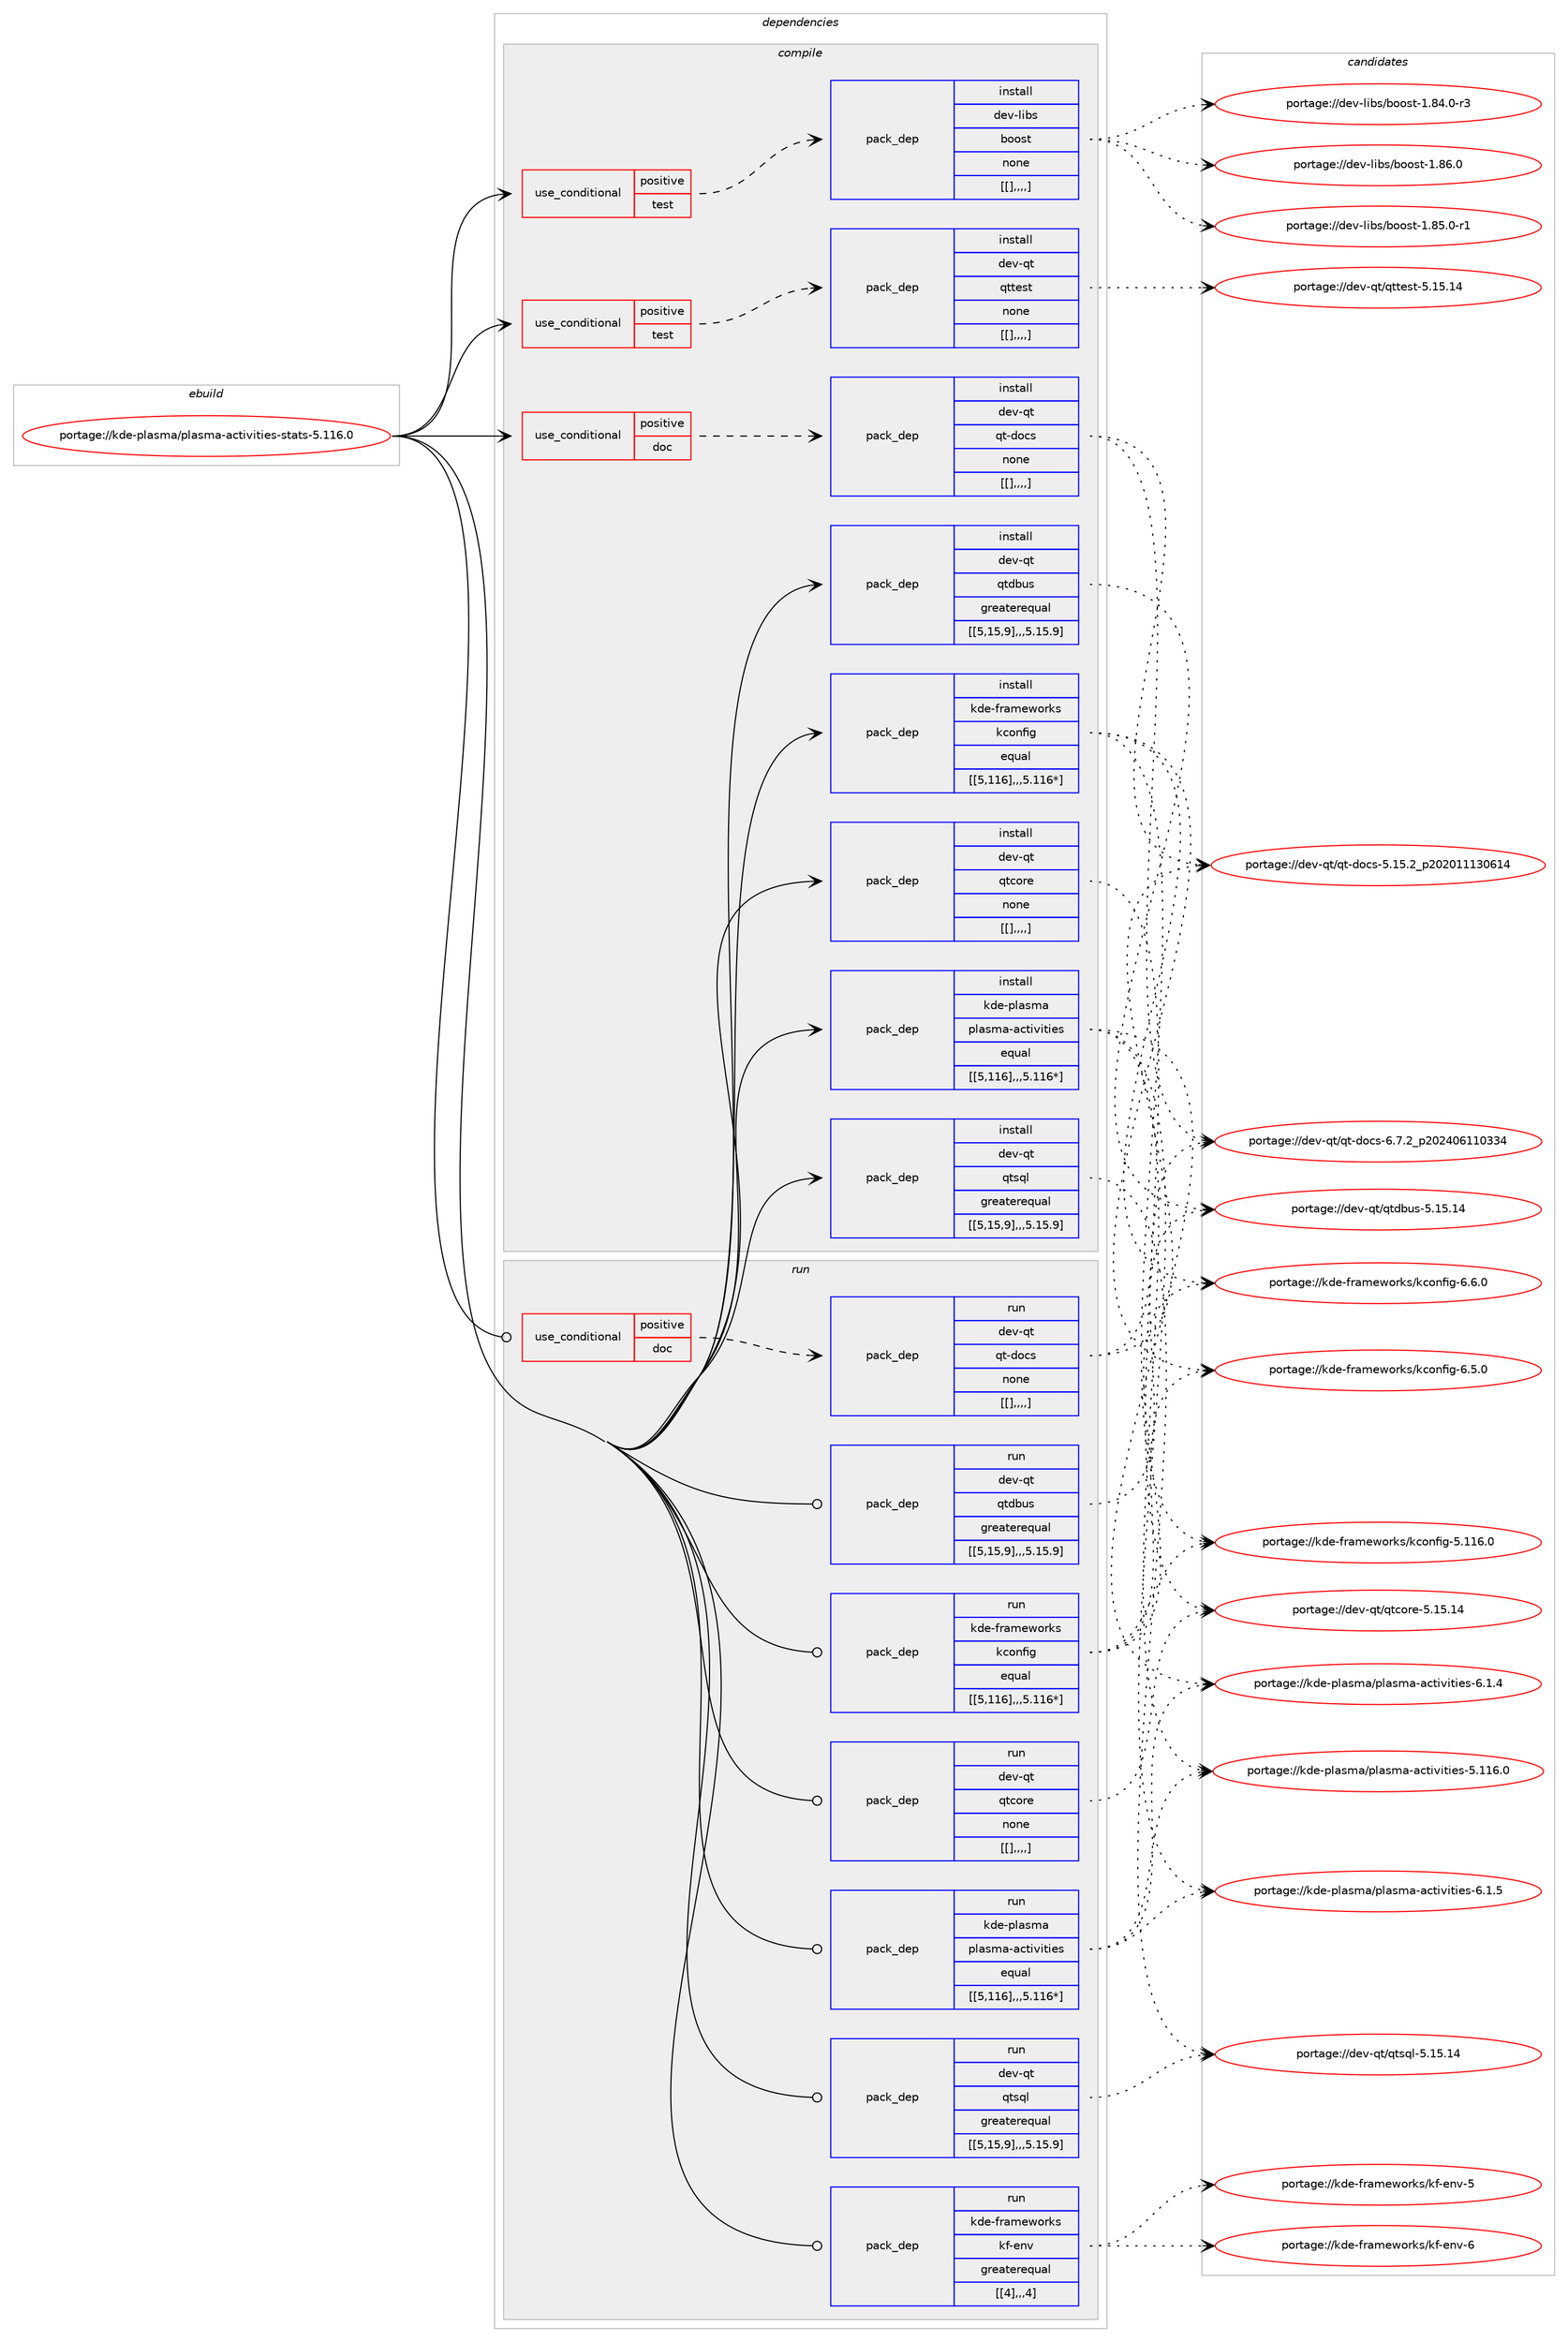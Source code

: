 digraph prolog {

# *************
# Graph options
# *************

newrank=true;
concentrate=true;
compound=true;
graph [rankdir=LR,fontname=Helvetica,fontsize=10,ranksep=1.5];#, ranksep=2.5, nodesep=0.2];
edge  [arrowhead=vee];
node  [fontname=Helvetica,fontsize=10];

# **********
# The ebuild
# **********

subgraph cluster_leftcol {
color=gray;
label=<<i>ebuild</i>>;
id [label="portage://kde-plasma/plasma-activities-stats-5.116.0", color=red, width=4, href="../kde-plasma/plasma-activities-stats-5.116.0.svg"];
}

# ****************
# The dependencies
# ****************

subgraph cluster_midcol {
color=gray;
label=<<i>dependencies</i>>;
subgraph cluster_compile {
fillcolor="#eeeeee";
style=filled;
label=<<i>compile</i>>;
subgraph cond71577 {
dependency280260 [label=<<TABLE BORDER="0" CELLBORDER="1" CELLSPACING="0" CELLPADDING="4"><TR><TD ROWSPAN="3" CELLPADDING="10">use_conditional</TD></TR><TR><TD>positive</TD></TR><TR><TD>doc</TD></TR></TABLE>>, shape=none, color=red];
subgraph pack206486 {
dependency280261 [label=<<TABLE BORDER="0" CELLBORDER="1" CELLSPACING="0" CELLPADDING="4" WIDTH="220"><TR><TD ROWSPAN="6" CELLPADDING="30">pack_dep</TD></TR><TR><TD WIDTH="110">install</TD></TR><TR><TD>dev-qt</TD></TR><TR><TD>qt-docs</TD></TR><TR><TD>none</TD></TR><TR><TD>[[],,,,]</TD></TR></TABLE>>, shape=none, color=blue];
}
dependency280260:e -> dependency280261:w [weight=20,style="dashed",arrowhead="vee"];
}
id:e -> dependency280260:w [weight=20,style="solid",arrowhead="vee"];
subgraph cond71578 {
dependency280262 [label=<<TABLE BORDER="0" CELLBORDER="1" CELLSPACING="0" CELLPADDING="4"><TR><TD ROWSPAN="3" CELLPADDING="10">use_conditional</TD></TR><TR><TD>positive</TD></TR><TR><TD>test</TD></TR></TABLE>>, shape=none, color=red];
subgraph pack206487 {
dependency280263 [label=<<TABLE BORDER="0" CELLBORDER="1" CELLSPACING="0" CELLPADDING="4" WIDTH="220"><TR><TD ROWSPAN="6" CELLPADDING="30">pack_dep</TD></TR><TR><TD WIDTH="110">install</TD></TR><TR><TD>dev-libs</TD></TR><TR><TD>boost</TD></TR><TR><TD>none</TD></TR><TR><TD>[[],,,,]</TD></TR></TABLE>>, shape=none, color=blue];
}
dependency280262:e -> dependency280263:w [weight=20,style="dashed",arrowhead="vee"];
}
id:e -> dependency280262:w [weight=20,style="solid",arrowhead="vee"];
subgraph cond71579 {
dependency280264 [label=<<TABLE BORDER="0" CELLBORDER="1" CELLSPACING="0" CELLPADDING="4"><TR><TD ROWSPAN="3" CELLPADDING="10">use_conditional</TD></TR><TR><TD>positive</TD></TR><TR><TD>test</TD></TR></TABLE>>, shape=none, color=red];
subgraph pack206488 {
dependency280265 [label=<<TABLE BORDER="0" CELLBORDER="1" CELLSPACING="0" CELLPADDING="4" WIDTH="220"><TR><TD ROWSPAN="6" CELLPADDING="30">pack_dep</TD></TR><TR><TD WIDTH="110">install</TD></TR><TR><TD>dev-qt</TD></TR><TR><TD>qttest</TD></TR><TR><TD>none</TD></TR><TR><TD>[[],,,,]</TD></TR></TABLE>>, shape=none, color=blue];
}
dependency280264:e -> dependency280265:w [weight=20,style="dashed",arrowhead="vee"];
}
id:e -> dependency280264:w [weight=20,style="solid",arrowhead="vee"];
subgraph pack206489 {
dependency280266 [label=<<TABLE BORDER="0" CELLBORDER="1" CELLSPACING="0" CELLPADDING="4" WIDTH="220"><TR><TD ROWSPAN="6" CELLPADDING="30">pack_dep</TD></TR><TR><TD WIDTH="110">install</TD></TR><TR><TD>dev-qt</TD></TR><TR><TD>qtcore</TD></TR><TR><TD>none</TD></TR><TR><TD>[[],,,,]</TD></TR></TABLE>>, shape=none, color=blue];
}
id:e -> dependency280266:w [weight=20,style="solid",arrowhead="vee"];
subgraph pack206490 {
dependency280267 [label=<<TABLE BORDER="0" CELLBORDER="1" CELLSPACING="0" CELLPADDING="4" WIDTH="220"><TR><TD ROWSPAN="6" CELLPADDING="30">pack_dep</TD></TR><TR><TD WIDTH="110">install</TD></TR><TR><TD>dev-qt</TD></TR><TR><TD>qtdbus</TD></TR><TR><TD>greaterequal</TD></TR><TR><TD>[[5,15,9],,,5.15.9]</TD></TR></TABLE>>, shape=none, color=blue];
}
id:e -> dependency280267:w [weight=20,style="solid",arrowhead="vee"];
subgraph pack206491 {
dependency280268 [label=<<TABLE BORDER="0" CELLBORDER="1" CELLSPACING="0" CELLPADDING="4" WIDTH="220"><TR><TD ROWSPAN="6" CELLPADDING="30">pack_dep</TD></TR><TR><TD WIDTH="110">install</TD></TR><TR><TD>dev-qt</TD></TR><TR><TD>qtsql</TD></TR><TR><TD>greaterequal</TD></TR><TR><TD>[[5,15,9],,,5.15.9]</TD></TR></TABLE>>, shape=none, color=blue];
}
id:e -> dependency280268:w [weight=20,style="solid",arrowhead="vee"];
subgraph pack206492 {
dependency280269 [label=<<TABLE BORDER="0" CELLBORDER="1" CELLSPACING="0" CELLPADDING="4" WIDTH="220"><TR><TD ROWSPAN="6" CELLPADDING="30">pack_dep</TD></TR><TR><TD WIDTH="110">install</TD></TR><TR><TD>kde-frameworks</TD></TR><TR><TD>kconfig</TD></TR><TR><TD>equal</TD></TR><TR><TD>[[5,116],,,5.116*]</TD></TR></TABLE>>, shape=none, color=blue];
}
id:e -> dependency280269:w [weight=20,style="solid",arrowhead="vee"];
subgraph pack206493 {
dependency280270 [label=<<TABLE BORDER="0" CELLBORDER="1" CELLSPACING="0" CELLPADDING="4" WIDTH="220"><TR><TD ROWSPAN="6" CELLPADDING="30">pack_dep</TD></TR><TR><TD WIDTH="110">install</TD></TR><TR><TD>kde-plasma</TD></TR><TR><TD>plasma-activities</TD></TR><TR><TD>equal</TD></TR><TR><TD>[[5,116],,,5.116*]</TD></TR></TABLE>>, shape=none, color=blue];
}
id:e -> dependency280270:w [weight=20,style="solid",arrowhead="vee"];
}
subgraph cluster_compileandrun {
fillcolor="#eeeeee";
style=filled;
label=<<i>compile and run</i>>;
}
subgraph cluster_run {
fillcolor="#eeeeee";
style=filled;
label=<<i>run</i>>;
subgraph cond71580 {
dependency280271 [label=<<TABLE BORDER="0" CELLBORDER="1" CELLSPACING="0" CELLPADDING="4"><TR><TD ROWSPAN="3" CELLPADDING="10">use_conditional</TD></TR><TR><TD>positive</TD></TR><TR><TD>doc</TD></TR></TABLE>>, shape=none, color=red];
subgraph pack206494 {
dependency280272 [label=<<TABLE BORDER="0" CELLBORDER="1" CELLSPACING="0" CELLPADDING="4" WIDTH="220"><TR><TD ROWSPAN="6" CELLPADDING="30">pack_dep</TD></TR><TR><TD WIDTH="110">run</TD></TR><TR><TD>dev-qt</TD></TR><TR><TD>qt-docs</TD></TR><TR><TD>none</TD></TR><TR><TD>[[],,,,]</TD></TR></TABLE>>, shape=none, color=blue];
}
dependency280271:e -> dependency280272:w [weight=20,style="dashed",arrowhead="vee"];
}
id:e -> dependency280271:w [weight=20,style="solid",arrowhead="odot"];
subgraph pack206495 {
dependency280273 [label=<<TABLE BORDER="0" CELLBORDER="1" CELLSPACING="0" CELLPADDING="4" WIDTH="220"><TR><TD ROWSPAN="6" CELLPADDING="30">pack_dep</TD></TR><TR><TD WIDTH="110">run</TD></TR><TR><TD>dev-qt</TD></TR><TR><TD>qtcore</TD></TR><TR><TD>none</TD></TR><TR><TD>[[],,,,]</TD></TR></TABLE>>, shape=none, color=blue];
}
id:e -> dependency280273:w [weight=20,style="solid",arrowhead="odot"];
subgraph pack206496 {
dependency280274 [label=<<TABLE BORDER="0" CELLBORDER="1" CELLSPACING="0" CELLPADDING="4" WIDTH="220"><TR><TD ROWSPAN="6" CELLPADDING="30">pack_dep</TD></TR><TR><TD WIDTH="110">run</TD></TR><TR><TD>dev-qt</TD></TR><TR><TD>qtdbus</TD></TR><TR><TD>greaterequal</TD></TR><TR><TD>[[5,15,9],,,5.15.9]</TD></TR></TABLE>>, shape=none, color=blue];
}
id:e -> dependency280274:w [weight=20,style="solid",arrowhead="odot"];
subgraph pack206497 {
dependency280275 [label=<<TABLE BORDER="0" CELLBORDER="1" CELLSPACING="0" CELLPADDING="4" WIDTH="220"><TR><TD ROWSPAN="6" CELLPADDING="30">pack_dep</TD></TR><TR><TD WIDTH="110">run</TD></TR><TR><TD>dev-qt</TD></TR><TR><TD>qtsql</TD></TR><TR><TD>greaterequal</TD></TR><TR><TD>[[5,15,9],,,5.15.9]</TD></TR></TABLE>>, shape=none, color=blue];
}
id:e -> dependency280275:w [weight=20,style="solid",arrowhead="odot"];
subgraph pack206498 {
dependency280276 [label=<<TABLE BORDER="0" CELLBORDER="1" CELLSPACING="0" CELLPADDING="4" WIDTH="220"><TR><TD ROWSPAN="6" CELLPADDING="30">pack_dep</TD></TR><TR><TD WIDTH="110">run</TD></TR><TR><TD>kde-frameworks</TD></TR><TR><TD>kconfig</TD></TR><TR><TD>equal</TD></TR><TR><TD>[[5,116],,,5.116*]</TD></TR></TABLE>>, shape=none, color=blue];
}
id:e -> dependency280276:w [weight=20,style="solid",arrowhead="odot"];
subgraph pack206499 {
dependency280277 [label=<<TABLE BORDER="0" CELLBORDER="1" CELLSPACING="0" CELLPADDING="4" WIDTH="220"><TR><TD ROWSPAN="6" CELLPADDING="30">pack_dep</TD></TR><TR><TD WIDTH="110">run</TD></TR><TR><TD>kde-frameworks</TD></TR><TR><TD>kf-env</TD></TR><TR><TD>greaterequal</TD></TR><TR><TD>[[4],,,4]</TD></TR></TABLE>>, shape=none, color=blue];
}
id:e -> dependency280277:w [weight=20,style="solid",arrowhead="odot"];
subgraph pack206500 {
dependency280278 [label=<<TABLE BORDER="0" CELLBORDER="1" CELLSPACING="0" CELLPADDING="4" WIDTH="220"><TR><TD ROWSPAN="6" CELLPADDING="30">pack_dep</TD></TR><TR><TD WIDTH="110">run</TD></TR><TR><TD>kde-plasma</TD></TR><TR><TD>plasma-activities</TD></TR><TR><TD>equal</TD></TR><TR><TD>[[5,116],,,5.116*]</TD></TR></TABLE>>, shape=none, color=blue];
}
id:e -> dependency280278:w [weight=20,style="solid",arrowhead="odot"];
}
}

# **************
# The candidates
# **************

subgraph cluster_choices {
rank=same;
color=gray;
label=<<i>candidates</i>>;

subgraph choice206486 {
color=black;
nodesep=1;
choice1001011184511311647113116451001119911545544655465095112504850524854494948515152 [label="portage://dev-qt/qt-docs-6.7.2_p202406110334", color=red, width=4,href="../dev-qt/qt-docs-6.7.2_p202406110334.svg"];
choice100101118451131164711311645100111991154553464953465095112504850484949495148544952 [label="portage://dev-qt/qt-docs-5.15.2_p202011130614", color=red, width=4,href="../dev-qt/qt-docs-5.15.2_p202011130614.svg"];
dependency280261:e -> choice1001011184511311647113116451001119911545544655465095112504850524854494948515152:w [style=dotted,weight="100"];
dependency280261:e -> choice100101118451131164711311645100111991154553464953465095112504850484949495148544952:w [style=dotted,weight="100"];
}
subgraph choice206487 {
color=black;
nodesep=1;
choice1001011184510810598115479811111111511645494656544648 [label="portage://dev-libs/boost-1.86.0", color=red, width=4,href="../dev-libs/boost-1.86.0.svg"];
choice10010111845108105981154798111111115116454946565346484511449 [label="portage://dev-libs/boost-1.85.0-r1", color=red, width=4,href="../dev-libs/boost-1.85.0-r1.svg"];
choice10010111845108105981154798111111115116454946565246484511451 [label="portage://dev-libs/boost-1.84.0-r3", color=red, width=4,href="../dev-libs/boost-1.84.0-r3.svg"];
dependency280263:e -> choice1001011184510810598115479811111111511645494656544648:w [style=dotted,weight="100"];
dependency280263:e -> choice10010111845108105981154798111111115116454946565346484511449:w [style=dotted,weight="100"];
dependency280263:e -> choice10010111845108105981154798111111115116454946565246484511451:w [style=dotted,weight="100"];
}
subgraph choice206488 {
color=black;
nodesep=1;
choice10010111845113116471131161161011151164553464953464952 [label="portage://dev-qt/qttest-5.15.14", color=red, width=4,href="../dev-qt/qttest-5.15.14.svg"];
dependency280265:e -> choice10010111845113116471131161161011151164553464953464952:w [style=dotted,weight="100"];
}
subgraph choice206489 {
color=black;
nodesep=1;
choice1001011184511311647113116991111141014553464953464952 [label="portage://dev-qt/qtcore-5.15.14", color=red, width=4,href="../dev-qt/qtcore-5.15.14.svg"];
dependency280266:e -> choice1001011184511311647113116991111141014553464953464952:w [style=dotted,weight="100"];
}
subgraph choice206490 {
color=black;
nodesep=1;
choice1001011184511311647113116100981171154553464953464952 [label="portage://dev-qt/qtdbus-5.15.14", color=red, width=4,href="../dev-qt/qtdbus-5.15.14.svg"];
dependency280267:e -> choice1001011184511311647113116100981171154553464953464952:w [style=dotted,weight="100"];
}
subgraph choice206491 {
color=black;
nodesep=1;
choice10010111845113116471131161151131084553464953464952 [label="portage://dev-qt/qtsql-5.15.14", color=red, width=4,href="../dev-qt/qtsql-5.15.14.svg"];
dependency280268:e -> choice10010111845113116471131161151131084553464953464952:w [style=dotted,weight="100"];
}
subgraph choice206492 {
color=black;
nodesep=1;
choice10710010145102114971091011191111141071154710799111110102105103455446544648 [label="portage://kde-frameworks/kconfig-6.6.0", color=red, width=4,href="../kde-frameworks/kconfig-6.6.0.svg"];
choice10710010145102114971091011191111141071154710799111110102105103455446534648 [label="portage://kde-frameworks/kconfig-6.5.0", color=red, width=4,href="../kde-frameworks/kconfig-6.5.0.svg"];
choice107100101451021149710910111911111410711547107991111101021051034553464949544648 [label="portage://kde-frameworks/kconfig-5.116.0", color=red, width=4,href="../kde-frameworks/kconfig-5.116.0.svg"];
dependency280269:e -> choice10710010145102114971091011191111141071154710799111110102105103455446544648:w [style=dotted,weight="100"];
dependency280269:e -> choice10710010145102114971091011191111141071154710799111110102105103455446534648:w [style=dotted,weight="100"];
dependency280269:e -> choice107100101451021149710910111911111410711547107991111101021051034553464949544648:w [style=dotted,weight="100"];
}
subgraph choice206493 {
color=black;
nodesep=1;
choice107100101451121089711510997471121089711510997459799116105118105116105101115455446494653 [label="portage://kde-plasma/plasma-activities-6.1.5", color=red, width=4,href="../kde-plasma/plasma-activities-6.1.5.svg"];
choice107100101451121089711510997471121089711510997459799116105118105116105101115455446494652 [label="portage://kde-plasma/plasma-activities-6.1.4", color=red, width=4,href="../kde-plasma/plasma-activities-6.1.4.svg"];
choice1071001014511210897115109974711210897115109974597991161051181051161051011154553464949544648 [label="portage://kde-plasma/plasma-activities-5.116.0", color=red, width=4,href="../kde-plasma/plasma-activities-5.116.0.svg"];
dependency280270:e -> choice107100101451121089711510997471121089711510997459799116105118105116105101115455446494653:w [style=dotted,weight="100"];
dependency280270:e -> choice107100101451121089711510997471121089711510997459799116105118105116105101115455446494652:w [style=dotted,weight="100"];
dependency280270:e -> choice1071001014511210897115109974711210897115109974597991161051181051161051011154553464949544648:w [style=dotted,weight="100"];
}
subgraph choice206494 {
color=black;
nodesep=1;
choice1001011184511311647113116451001119911545544655465095112504850524854494948515152 [label="portage://dev-qt/qt-docs-6.7.2_p202406110334", color=red, width=4,href="../dev-qt/qt-docs-6.7.2_p202406110334.svg"];
choice100101118451131164711311645100111991154553464953465095112504850484949495148544952 [label="portage://dev-qt/qt-docs-5.15.2_p202011130614", color=red, width=4,href="../dev-qt/qt-docs-5.15.2_p202011130614.svg"];
dependency280272:e -> choice1001011184511311647113116451001119911545544655465095112504850524854494948515152:w [style=dotted,weight="100"];
dependency280272:e -> choice100101118451131164711311645100111991154553464953465095112504850484949495148544952:w [style=dotted,weight="100"];
}
subgraph choice206495 {
color=black;
nodesep=1;
choice1001011184511311647113116991111141014553464953464952 [label="portage://dev-qt/qtcore-5.15.14", color=red, width=4,href="../dev-qt/qtcore-5.15.14.svg"];
dependency280273:e -> choice1001011184511311647113116991111141014553464953464952:w [style=dotted,weight="100"];
}
subgraph choice206496 {
color=black;
nodesep=1;
choice1001011184511311647113116100981171154553464953464952 [label="portage://dev-qt/qtdbus-5.15.14", color=red, width=4,href="../dev-qt/qtdbus-5.15.14.svg"];
dependency280274:e -> choice1001011184511311647113116100981171154553464953464952:w [style=dotted,weight="100"];
}
subgraph choice206497 {
color=black;
nodesep=1;
choice10010111845113116471131161151131084553464953464952 [label="portage://dev-qt/qtsql-5.15.14", color=red, width=4,href="../dev-qt/qtsql-5.15.14.svg"];
dependency280275:e -> choice10010111845113116471131161151131084553464953464952:w [style=dotted,weight="100"];
}
subgraph choice206498 {
color=black;
nodesep=1;
choice10710010145102114971091011191111141071154710799111110102105103455446544648 [label="portage://kde-frameworks/kconfig-6.6.0", color=red, width=4,href="../kde-frameworks/kconfig-6.6.0.svg"];
choice10710010145102114971091011191111141071154710799111110102105103455446534648 [label="portage://kde-frameworks/kconfig-6.5.0", color=red, width=4,href="../kde-frameworks/kconfig-6.5.0.svg"];
choice107100101451021149710910111911111410711547107991111101021051034553464949544648 [label="portage://kde-frameworks/kconfig-5.116.0", color=red, width=4,href="../kde-frameworks/kconfig-5.116.0.svg"];
dependency280276:e -> choice10710010145102114971091011191111141071154710799111110102105103455446544648:w [style=dotted,weight="100"];
dependency280276:e -> choice10710010145102114971091011191111141071154710799111110102105103455446534648:w [style=dotted,weight="100"];
dependency280276:e -> choice107100101451021149710910111911111410711547107991111101021051034553464949544648:w [style=dotted,weight="100"];
}
subgraph choice206499 {
color=black;
nodesep=1;
choice107100101451021149710910111911111410711547107102451011101184554 [label="portage://kde-frameworks/kf-env-6", color=red, width=4,href="../kde-frameworks/kf-env-6.svg"];
choice107100101451021149710910111911111410711547107102451011101184553 [label="portage://kde-frameworks/kf-env-5", color=red, width=4,href="../kde-frameworks/kf-env-5.svg"];
dependency280277:e -> choice107100101451021149710910111911111410711547107102451011101184554:w [style=dotted,weight="100"];
dependency280277:e -> choice107100101451021149710910111911111410711547107102451011101184553:w [style=dotted,weight="100"];
}
subgraph choice206500 {
color=black;
nodesep=1;
choice107100101451121089711510997471121089711510997459799116105118105116105101115455446494653 [label="portage://kde-plasma/plasma-activities-6.1.5", color=red, width=4,href="../kde-plasma/plasma-activities-6.1.5.svg"];
choice107100101451121089711510997471121089711510997459799116105118105116105101115455446494652 [label="portage://kde-plasma/plasma-activities-6.1.4", color=red, width=4,href="../kde-plasma/plasma-activities-6.1.4.svg"];
choice1071001014511210897115109974711210897115109974597991161051181051161051011154553464949544648 [label="portage://kde-plasma/plasma-activities-5.116.0", color=red, width=4,href="../kde-plasma/plasma-activities-5.116.0.svg"];
dependency280278:e -> choice107100101451121089711510997471121089711510997459799116105118105116105101115455446494653:w [style=dotted,weight="100"];
dependency280278:e -> choice107100101451121089711510997471121089711510997459799116105118105116105101115455446494652:w [style=dotted,weight="100"];
dependency280278:e -> choice1071001014511210897115109974711210897115109974597991161051181051161051011154553464949544648:w [style=dotted,weight="100"];
}
}

}
